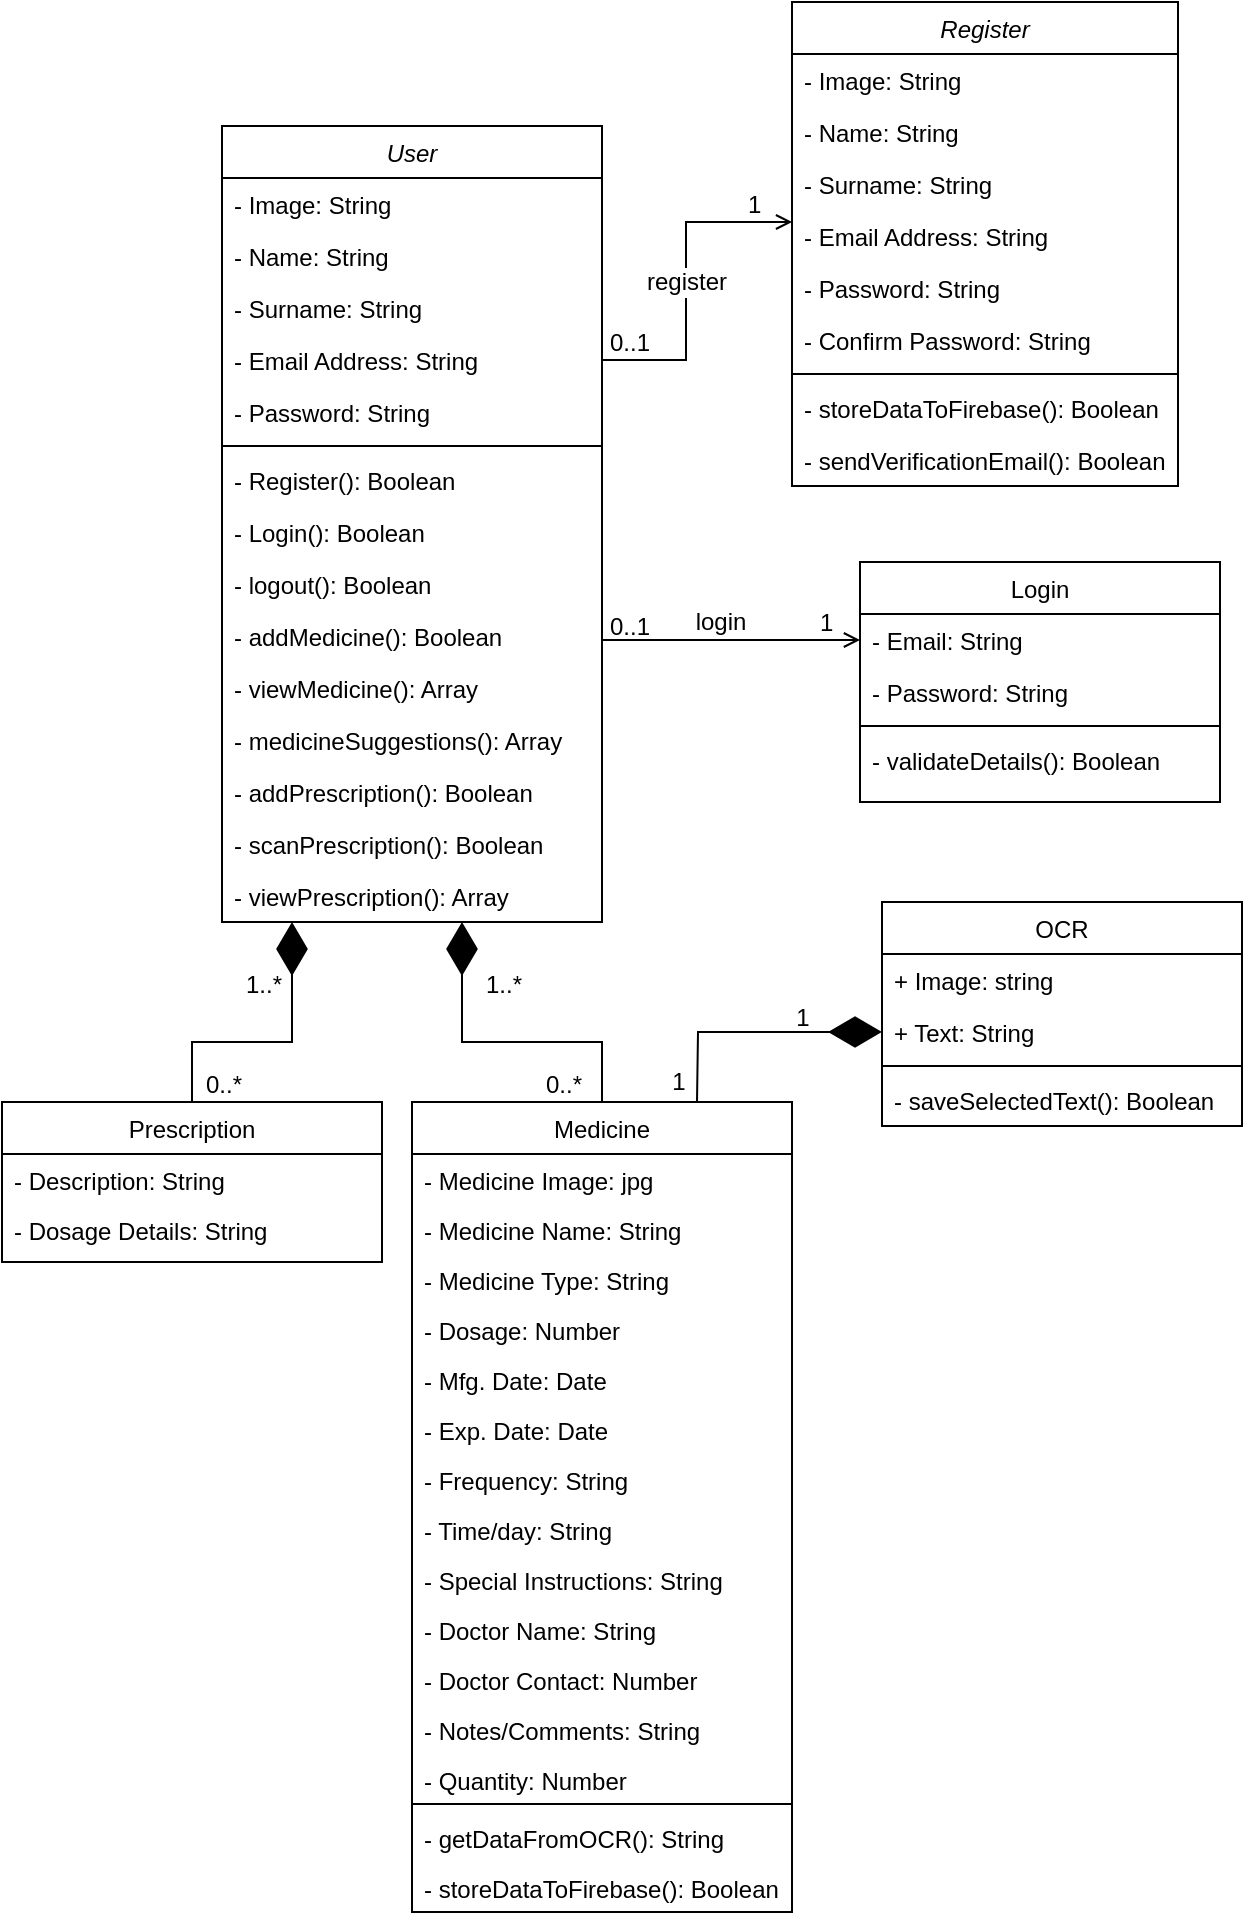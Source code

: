 <mxfile version="22.0.6" type="github">
  <diagram id="C5RBs43oDa-KdzZeNtuy" name="Page-1">
    <mxGraphModel dx="1707" dy="1615" grid="1" gridSize="10" guides="1" tooltips="1" connect="1" arrows="1" fold="1" page="1" pageScale="1" pageWidth="827" pageHeight="1169" math="0" shadow="0">
      <root>
        <mxCell id="WIyWlLk6GJQsqaUBKTNV-0" />
        <mxCell id="WIyWlLk6GJQsqaUBKTNV-1" parent="WIyWlLk6GJQsqaUBKTNV-0" />
        <mxCell id="zkfFHV4jXpPFQw0GAbJ--0" value="User" style="swimlane;fontStyle=2;align=center;verticalAlign=top;childLayout=stackLayout;horizontal=1;startSize=26;horizontalStack=0;resizeParent=1;resizeLast=0;collapsible=1;marginBottom=0;rounded=0;shadow=0;strokeWidth=1;" parent="WIyWlLk6GJQsqaUBKTNV-1" vertex="1">
          <mxGeometry x="80" y="-508" width="190" height="398" as="geometry">
            <mxRectangle x="230" y="140" width="160" height="26" as="alternateBounds" />
          </mxGeometry>
        </mxCell>
        <mxCell id="zkfFHV4jXpPFQw0GAbJ--1" value="- Image: String" style="text;align=left;verticalAlign=top;spacingLeft=4;spacingRight=4;overflow=hidden;rotatable=0;points=[[0,0.5],[1,0.5]];portConstraint=eastwest;" parent="zkfFHV4jXpPFQw0GAbJ--0" vertex="1">
          <mxGeometry y="26" width="190" height="26" as="geometry" />
        </mxCell>
        <mxCell id="o4Rcnv4ikrtxwTk4Mw7k-0" value="- Name: String" style="text;align=left;verticalAlign=top;spacingLeft=4;spacingRight=4;overflow=hidden;rotatable=0;points=[[0,0.5],[1,0.5]];portConstraint=eastwest;" vertex="1" parent="zkfFHV4jXpPFQw0GAbJ--0">
          <mxGeometry y="52" width="190" height="26" as="geometry" />
        </mxCell>
        <mxCell id="zkfFHV4jXpPFQw0GAbJ--2" value="- Surname: String" style="text;align=left;verticalAlign=top;spacingLeft=4;spacingRight=4;overflow=hidden;rotatable=0;points=[[0,0.5],[1,0.5]];portConstraint=eastwest;rounded=0;shadow=0;html=0;" parent="zkfFHV4jXpPFQw0GAbJ--0" vertex="1">
          <mxGeometry y="78" width="190" height="26" as="geometry" />
        </mxCell>
        <mxCell id="zkfFHV4jXpPFQw0GAbJ--3" value="- Email Address: String" style="text;align=left;verticalAlign=top;spacingLeft=4;spacingRight=4;overflow=hidden;rotatable=0;points=[[0,0.5],[1,0.5]];portConstraint=eastwest;rounded=0;shadow=0;html=0;" parent="zkfFHV4jXpPFQw0GAbJ--0" vertex="1">
          <mxGeometry y="104" width="190" height="26" as="geometry" />
        </mxCell>
        <mxCell id="VuXMi50tS37v2kmILsje-2" value="- Password: String" style="text;align=left;verticalAlign=top;spacingLeft=4;spacingRight=4;overflow=hidden;rotatable=0;points=[[0,0.5],[1,0.5]];portConstraint=eastwest;rounded=0;shadow=0;html=0;" parent="zkfFHV4jXpPFQw0GAbJ--0" vertex="1">
          <mxGeometry y="130" width="190" height="26" as="geometry" />
        </mxCell>
        <mxCell id="zkfFHV4jXpPFQw0GAbJ--4" value="" style="line;html=1;strokeWidth=1;align=left;verticalAlign=middle;spacingTop=-1;spacingLeft=3;spacingRight=3;rotatable=0;labelPosition=right;points=[];portConstraint=eastwest;" parent="zkfFHV4jXpPFQw0GAbJ--0" vertex="1">
          <mxGeometry y="156" width="190" height="8" as="geometry" />
        </mxCell>
        <mxCell id="zkfFHV4jXpPFQw0GAbJ--5" value="- Register(): Boolean" style="text;align=left;verticalAlign=top;spacingLeft=4;spacingRight=4;overflow=hidden;rotatable=0;points=[[0,0.5],[1,0.5]];portConstraint=eastwest;" parent="zkfFHV4jXpPFQw0GAbJ--0" vertex="1">
          <mxGeometry y="164" width="190" height="26" as="geometry" />
        </mxCell>
        <mxCell id="VuXMi50tS37v2kmILsje-4" value="- Login(): Boolean" style="text;align=left;verticalAlign=top;spacingLeft=4;spacingRight=4;overflow=hidden;rotatable=0;points=[[0,0.5],[1,0.5]];portConstraint=eastwest;" parent="zkfFHV4jXpPFQw0GAbJ--0" vertex="1">
          <mxGeometry y="190" width="190" height="26" as="geometry" />
        </mxCell>
        <mxCell id="VuXMi50tS37v2kmILsje-28" value="- logout(): Boolean" style="text;align=left;verticalAlign=top;spacingLeft=4;spacingRight=4;overflow=hidden;rotatable=0;points=[[0,0.5],[1,0.5]];portConstraint=eastwest;" parent="zkfFHV4jXpPFQw0GAbJ--0" vertex="1">
          <mxGeometry y="216" width="190" height="26" as="geometry" />
        </mxCell>
        <mxCell id="o4Rcnv4ikrtxwTk4Mw7k-19" value="- addMedicine(): Boolean" style="text;align=left;verticalAlign=top;spacingLeft=4;spacingRight=4;overflow=hidden;rotatable=0;points=[[0,0.5],[1,0.5]];portConstraint=eastwest;" vertex="1" parent="zkfFHV4jXpPFQw0GAbJ--0">
          <mxGeometry y="242" width="190" height="26" as="geometry" />
        </mxCell>
        <mxCell id="o4Rcnv4ikrtxwTk4Mw7k-20" value="- viewMedicine(): Array" style="text;align=left;verticalAlign=top;spacingLeft=4;spacingRight=4;overflow=hidden;rotatable=0;points=[[0,0.5],[1,0.5]];portConstraint=eastwest;" vertex="1" parent="zkfFHV4jXpPFQw0GAbJ--0">
          <mxGeometry y="268" width="190" height="26" as="geometry" />
        </mxCell>
        <mxCell id="o4Rcnv4ikrtxwTk4Mw7k-21" value="- medicineSuggestions(): Array" style="text;align=left;verticalAlign=top;spacingLeft=4;spacingRight=4;overflow=hidden;rotatable=0;points=[[0,0.5],[1,0.5]];portConstraint=eastwest;" vertex="1" parent="zkfFHV4jXpPFQw0GAbJ--0">
          <mxGeometry y="294" width="190" height="26" as="geometry" />
        </mxCell>
        <mxCell id="o4Rcnv4ikrtxwTk4Mw7k-23" value="- addPrescription(): Boolean" style="text;align=left;verticalAlign=top;spacingLeft=4;spacingRight=4;overflow=hidden;rotatable=0;points=[[0,0.5],[1,0.5]];portConstraint=eastwest;" vertex="1" parent="zkfFHV4jXpPFQw0GAbJ--0">
          <mxGeometry y="320" width="190" height="26" as="geometry" />
        </mxCell>
        <mxCell id="o4Rcnv4ikrtxwTk4Mw7k-24" value="- scanPrescription(): Boolean" style="text;align=left;verticalAlign=top;spacingLeft=4;spacingRight=4;overflow=hidden;rotatable=0;points=[[0,0.5],[1,0.5]];portConstraint=eastwest;" vertex="1" parent="zkfFHV4jXpPFQw0GAbJ--0">
          <mxGeometry y="346" width="190" height="26" as="geometry" />
        </mxCell>
        <mxCell id="o4Rcnv4ikrtxwTk4Mw7k-26" value="- viewPrescription(): Array" style="text;align=left;verticalAlign=top;spacingLeft=4;spacingRight=4;overflow=hidden;rotatable=0;points=[[0,0.5],[1,0.5]];portConstraint=eastwest;" vertex="1" parent="zkfFHV4jXpPFQw0GAbJ--0">
          <mxGeometry y="372" width="190" height="26" as="geometry" />
        </mxCell>
        <mxCell id="zkfFHV4jXpPFQw0GAbJ--17" value="Medicine" style="swimlane;fontStyle=0;align=center;verticalAlign=top;childLayout=stackLayout;horizontal=1;startSize=26;horizontalStack=0;resizeParent=1;resizeLast=0;collapsible=1;marginBottom=0;rounded=0;shadow=0;strokeWidth=1;" parent="WIyWlLk6GJQsqaUBKTNV-1" vertex="1">
          <mxGeometry x="175" y="-20" width="190" height="405" as="geometry">
            <mxRectangle x="550" y="140" width="160" height="26" as="alternateBounds" />
          </mxGeometry>
        </mxCell>
        <mxCell id="zkfFHV4jXpPFQw0GAbJ--18" value="- Medicine Image: jpg" style="text;align=left;verticalAlign=top;spacingLeft=4;spacingRight=4;overflow=hidden;rotatable=0;points=[[0,0.5],[1,0.5]];portConstraint=eastwest;" parent="zkfFHV4jXpPFQw0GAbJ--17" vertex="1">
          <mxGeometry y="26" width="190" height="25" as="geometry" />
        </mxCell>
        <mxCell id="o4Rcnv4ikrtxwTk4Mw7k-27" value="- Medicine Name: String" style="text;align=left;verticalAlign=top;spacingLeft=4;spacingRight=4;overflow=hidden;rotatable=0;points=[[0,0.5],[1,0.5]];portConstraint=eastwest;" vertex="1" parent="zkfFHV4jXpPFQw0GAbJ--17">
          <mxGeometry y="51" width="190" height="25" as="geometry" />
        </mxCell>
        <mxCell id="o4Rcnv4ikrtxwTk4Mw7k-31" value="- Medicine Type: String" style="text;align=left;verticalAlign=top;spacingLeft=4;spacingRight=4;overflow=hidden;rotatable=0;points=[[0,0.5],[1,0.5]];portConstraint=eastwest;" vertex="1" parent="zkfFHV4jXpPFQw0GAbJ--17">
          <mxGeometry y="76" width="190" height="25" as="geometry" />
        </mxCell>
        <mxCell id="o4Rcnv4ikrtxwTk4Mw7k-32" value="- Dosage: Number" style="text;align=left;verticalAlign=top;spacingLeft=4;spacingRight=4;overflow=hidden;rotatable=0;points=[[0,0.5],[1,0.5]];portConstraint=eastwest;" vertex="1" parent="zkfFHV4jXpPFQw0GAbJ--17">
          <mxGeometry y="101" width="190" height="25" as="geometry" />
        </mxCell>
        <mxCell id="zkfFHV4jXpPFQw0GAbJ--19" value="- Mfg. Date: Date" style="text;align=left;verticalAlign=top;spacingLeft=4;spacingRight=4;overflow=hidden;rotatable=0;points=[[0,0.5],[1,0.5]];portConstraint=eastwest;rounded=0;shadow=0;html=0;" parent="zkfFHV4jXpPFQw0GAbJ--17" vertex="1">
          <mxGeometry y="126" width="190" height="25" as="geometry" />
        </mxCell>
        <mxCell id="o4Rcnv4ikrtxwTk4Mw7k-30" value="- Exp. Date: Date" style="text;align=left;verticalAlign=top;spacingLeft=4;spacingRight=4;overflow=hidden;rotatable=0;points=[[0,0.5],[1,0.5]];portConstraint=eastwest;rounded=0;shadow=0;html=0;" vertex="1" parent="zkfFHV4jXpPFQw0GAbJ--17">
          <mxGeometry y="151" width="190" height="25" as="geometry" />
        </mxCell>
        <mxCell id="o4Rcnv4ikrtxwTk4Mw7k-34" value="- Frequency: String" style="text;align=left;verticalAlign=top;spacingLeft=4;spacingRight=4;overflow=hidden;rotatable=0;points=[[0,0.5],[1,0.5]];portConstraint=eastwest;rounded=0;shadow=0;html=0;" vertex="1" parent="zkfFHV4jXpPFQw0GAbJ--17">
          <mxGeometry y="176" width="190" height="25" as="geometry" />
        </mxCell>
        <mxCell id="o4Rcnv4ikrtxwTk4Mw7k-35" value="- Time/day: String" style="text;align=left;verticalAlign=top;spacingLeft=4;spacingRight=4;overflow=hidden;rotatable=0;points=[[0,0.5],[1,0.5]];portConstraint=eastwest;rounded=0;shadow=0;html=0;" vertex="1" parent="zkfFHV4jXpPFQw0GAbJ--17">
          <mxGeometry y="201" width="190" height="25" as="geometry" />
        </mxCell>
        <mxCell id="o4Rcnv4ikrtxwTk4Mw7k-36" value="- Special Instructions: String" style="text;align=left;verticalAlign=top;spacingLeft=4;spacingRight=4;overflow=hidden;rotatable=0;points=[[0,0.5],[1,0.5]];portConstraint=eastwest;rounded=0;shadow=0;html=0;" vertex="1" parent="zkfFHV4jXpPFQw0GAbJ--17">
          <mxGeometry y="226" width="190" height="25" as="geometry" />
        </mxCell>
        <mxCell id="o4Rcnv4ikrtxwTk4Mw7k-37" value="- Doctor Name: String" style="text;align=left;verticalAlign=top;spacingLeft=4;spacingRight=4;overflow=hidden;rotatable=0;points=[[0,0.5],[1,0.5]];portConstraint=eastwest;rounded=0;shadow=0;html=0;" vertex="1" parent="zkfFHV4jXpPFQw0GAbJ--17">
          <mxGeometry y="251" width="190" height="25" as="geometry" />
        </mxCell>
        <mxCell id="o4Rcnv4ikrtxwTk4Mw7k-38" value="- Doctor Contact: Number" style="text;align=left;verticalAlign=top;spacingLeft=4;spacingRight=4;overflow=hidden;rotatable=0;points=[[0,0.5],[1,0.5]];portConstraint=eastwest;rounded=0;shadow=0;html=0;" vertex="1" parent="zkfFHV4jXpPFQw0GAbJ--17">
          <mxGeometry y="276" width="190" height="25" as="geometry" />
        </mxCell>
        <mxCell id="o4Rcnv4ikrtxwTk4Mw7k-39" value="- Notes/Comments: String" style="text;align=left;verticalAlign=top;spacingLeft=4;spacingRight=4;overflow=hidden;rotatable=0;points=[[0,0.5],[1,0.5]];portConstraint=eastwest;rounded=0;shadow=0;html=0;" vertex="1" parent="zkfFHV4jXpPFQw0GAbJ--17">
          <mxGeometry y="301" width="190" height="25" as="geometry" />
        </mxCell>
        <mxCell id="zkfFHV4jXpPFQw0GAbJ--20" value="- Quantity: Number" style="text;align=left;verticalAlign=top;spacingLeft=4;spacingRight=4;overflow=hidden;rotatable=0;points=[[0,0.5],[1,0.5]];portConstraint=eastwest;rounded=0;shadow=0;html=0;" parent="zkfFHV4jXpPFQw0GAbJ--17" vertex="1">
          <mxGeometry y="326" width="190" height="21" as="geometry" />
        </mxCell>
        <mxCell id="o4Rcnv4ikrtxwTk4Mw7k-40" value="" style="line;html=1;strokeWidth=1;align=left;verticalAlign=middle;spacingTop=-1;spacingLeft=3;spacingRight=3;rotatable=0;labelPosition=right;points=[];portConstraint=eastwest;" vertex="1" parent="zkfFHV4jXpPFQw0GAbJ--17">
          <mxGeometry y="347" width="190" height="8" as="geometry" />
        </mxCell>
        <mxCell id="o4Rcnv4ikrtxwTk4Mw7k-61" value="- getDataFromOCR(): String" style="text;align=left;verticalAlign=top;spacingLeft=4;spacingRight=4;overflow=hidden;rotatable=0;points=[[0,0.5],[1,0.5]];portConstraint=eastwest;rounded=0;shadow=0;html=0;" vertex="1" parent="zkfFHV4jXpPFQw0GAbJ--17">
          <mxGeometry y="355" width="190" height="25" as="geometry" />
        </mxCell>
        <mxCell id="o4Rcnv4ikrtxwTk4Mw7k-62" value="- storeDataToFirebase(): Boolean" style="text;align=left;verticalAlign=top;spacingLeft=4;spacingRight=4;overflow=hidden;rotatable=0;points=[[0,0.5],[1,0.5]];portConstraint=eastwest;rounded=0;shadow=0;html=0;" vertex="1" parent="zkfFHV4jXpPFQw0GAbJ--17">
          <mxGeometry y="380" width="190" height="25" as="geometry" />
        </mxCell>
        <mxCell id="VuXMi50tS37v2kmILsje-6" value="Prescription" style="swimlane;fontStyle=0;align=center;verticalAlign=top;childLayout=stackLayout;horizontal=1;startSize=26;horizontalStack=0;resizeParent=1;resizeLast=0;collapsible=1;marginBottom=0;rounded=0;shadow=0;strokeWidth=1;" parent="WIyWlLk6GJQsqaUBKTNV-1" vertex="1">
          <mxGeometry x="-30" y="-20" width="190" height="80" as="geometry">
            <mxRectangle x="550" y="140" width="160" height="26" as="alternateBounds" />
          </mxGeometry>
        </mxCell>
        <mxCell id="VuXMi50tS37v2kmILsje-7" value="- Description: String" style="text;align=left;verticalAlign=top;spacingLeft=4;spacingRight=4;overflow=hidden;rotatable=0;points=[[0,0.5],[1,0.5]];portConstraint=eastwest;" parent="VuXMi50tS37v2kmILsje-6" vertex="1">
          <mxGeometry y="26" width="190" height="25" as="geometry" />
        </mxCell>
        <mxCell id="VuXMi50tS37v2kmILsje-8" value="- Dosage Details: String" style="text;align=left;verticalAlign=top;spacingLeft=4;spacingRight=4;overflow=hidden;rotatable=0;points=[[0,0.5],[1,0.5]];portConstraint=eastwest;rounded=0;shadow=0;html=0;" parent="VuXMi50tS37v2kmILsje-6" vertex="1">
          <mxGeometry y="51" width="190" height="25" as="geometry" />
        </mxCell>
        <mxCell id="VuXMi50tS37v2kmILsje-19" value="1..*" style="resizable=0;align=left;verticalAlign=bottom;labelBackgroundColor=none;fontSize=12;direction=south;" parent="WIyWlLk6GJQsqaUBKTNV-1" connectable="0" vertex="1">
          <mxGeometry x="210" y="-70" as="geometry" />
        </mxCell>
        <mxCell id="VuXMi50tS37v2kmILsje-21" value="0..*" style="resizable=0;align=left;verticalAlign=bottom;labelBackgroundColor=none;fontSize=12;" parent="WIyWlLk6GJQsqaUBKTNV-1" connectable="0" vertex="1">
          <mxGeometry x="70" y="-20" as="geometry" />
        </mxCell>
        <mxCell id="mE6UJYv_CZvFH5wL21DU-1" value="" style="endArrow=open;shadow=0;strokeWidth=1;rounded=0;endFill=1;edgeStyle=elbowEdgeStyle;elbow=vertical;entryX=0;entryY=0.5;entryDx=0;entryDy=0;" parent="WIyWlLk6GJQsqaUBKTNV-1" edge="1" target="mE6UJYv_CZvFH5wL21DU-7">
          <mxGeometry x="0.5" y="41" relative="1" as="geometry">
            <mxPoint x="270" y="-251" as="sourcePoint" />
            <mxPoint x="390" y="-252" as="targetPoint" />
            <mxPoint x="-40" y="32" as="offset" />
          </mxGeometry>
        </mxCell>
        <mxCell id="mE6UJYv_CZvFH5wL21DU-2" value="0..1" style="resizable=0;align=left;verticalAlign=bottom;labelBackgroundColor=none;fontSize=12;" parent="mE6UJYv_CZvFH5wL21DU-1" connectable="0" vertex="1">
          <mxGeometry x="-1" relative="1" as="geometry">
            <mxPoint x="2" y="2" as="offset" />
          </mxGeometry>
        </mxCell>
        <mxCell id="mE6UJYv_CZvFH5wL21DU-3" value="login" style="text;html=1;resizable=0;points=[];;align=center;verticalAlign=middle;labelBackgroundColor=none;rounded=0;shadow=0;strokeWidth=1;fontSize=12;" parent="mE6UJYv_CZvFH5wL21DU-1" vertex="1" connectable="0">
          <mxGeometry x="0.5" y="49" relative="1" as="geometry">
            <mxPoint x="-38" y="40" as="offset" />
          </mxGeometry>
        </mxCell>
        <mxCell id="mE6UJYv_CZvFH5wL21DU-4" value="1" style="resizable=0;align=left;verticalAlign=bottom;labelBackgroundColor=none;fontSize=12;" parent="WIyWlLk6GJQsqaUBKTNV-1" connectable="0" vertex="1">
          <mxGeometry x="377" y="-251" as="geometry" />
        </mxCell>
        <mxCell id="mE6UJYv_CZvFH5wL21DU-5" value="Login" style="swimlane;fontStyle=0;align=center;verticalAlign=top;childLayout=stackLayout;horizontal=1;startSize=26;horizontalStack=0;resizeParent=1;resizeLast=0;collapsible=1;marginBottom=0;rounded=0;shadow=0;strokeWidth=1;" parent="WIyWlLk6GJQsqaUBKTNV-1" vertex="1">
          <mxGeometry x="399" y="-290" width="180" height="120" as="geometry">
            <mxRectangle x="510" y="80" width="160" height="26" as="alternateBounds" />
          </mxGeometry>
        </mxCell>
        <mxCell id="mE6UJYv_CZvFH5wL21DU-7" value="- Email: String" style="text;align=left;verticalAlign=top;spacingLeft=4;spacingRight=4;overflow=hidden;rotatable=0;points=[[0,0.5],[1,0.5]];portConstraint=eastwest;rounded=0;shadow=0;html=0;" parent="mE6UJYv_CZvFH5wL21DU-5" vertex="1">
          <mxGeometry y="26" width="180" height="26" as="geometry" />
        </mxCell>
        <mxCell id="mE6UJYv_CZvFH5wL21DU-10" value="- Password: String" style="text;align=left;verticalAlign=top;spacingLeft=4;spacingRight=4;overflow=hidden;rotatable=0;points=[[0,0.5],[1,0.5]];portConstraint=eastwest;rounded=0;shadow=0;html=0;" parent="mE6UJYv_CZvFH5wL21DU-5" vertex="1">
          <mxGeometry y="52" width="180" height="26" as="geometry" />
        </mxCell>
        <mxCell id="mE6UJYv_CZvFH5wL21DU-11" value="" style="line;html=1;strokeWidth=1;align=left;verticalAlign=middle;spacingTop=-1;spacingLeft=3;spacingRight=3;rotatable=0;labelPosition=right;points=[];portConstraint=eastwest;" parent="mE6UJYv_CZvFH5wL21DU-5" vertex="1">
          <mxGeometry y="78" width="180" height="8" as="geometry" />
        </mxCell>
        <mxCell id="mE6UJYv_CZvFH5wL21DU-14" value="- validateDetails(): Boolean" style="text;align=left;verticalAlign=top;spacingLeft=4;spacingRight=4;overflow=hidden;rotatable=0;points=[[0,0.5],[1,0.5]];portConstraint=eastwest;" parent="mE6UJYv_CZvFH5wL21DU-5" vertex="1">
          <mxGeometry y="86" width="180" height="26" as="geometry" />
        </mxCell>
        <mxCell id="o4Rcnv4ikrtxwTk4Mw7k-5" value="1..*" style="resizable=0;align=left;verticalAlign=bottom;labelBackgroundColor=none;fontSize=12;" connectable="0" vertex="1" parent="WIyWlLk6GJQsqaUBKTNV-1">
          <mxGeometry x="90" y="-70" as="geometry" />
        </mxCell>
        <mxCell id="o4Rcnv4ikrtxwTk4Mw7k-6" value="0..*" style="resizable=0;align=left;verticalAlign=bottom;labelBackgroundColor=none;fontSize=12;" connectable="0" vertex="1" parent="WIyWlLk6GJQsqaUBKTNV-1">
          <mxGeometry x="240" y="-20" as="geometry" />
        </mxCell>
        <mxCell id="o4Rcnv4ikrtxwTk4Mw7k-7" value="Register" style="swimlane;fontStyle=2;align=center;verticalAlign=top;childLayout=stackLayout;horizontal=1;startSize=26;horizontalStack=0;resizeParent=1;resizeLast=0;collapsible=1;marginBottom=0;rounded=0;shadow=0;strokeWidth=1;" vertex="1" parent="WIyWlLk6GJQsqaUBKTNV-1">
          <mxGeometry x="365" y="-570" width="193" height="242" as="geometry">
            <mxRectangle x="230" y="140" width="160" height="26" as="alternateBounds" />
          </mxGeometry>
        </mxCell>
        <mxCell id="o4Rcnv4ikrtxwTk4Mw7k-8" value="- Image: String" style="text;align=left;verticalAlign=top;spacingLeft=4;spacingRight=4;overflow=hidden;rotatable=0;points=[[0,0.5],[1,0.5]];portConstraint=eastwest;" vertex="1" parent="o4Rcnv4ikrtxwTk4Mw7k-7">
          <mxGeometry y="26" width="193" height="26" as="geometry" />
        </mxCell>
        <mxCell id="o4Rcnv4ikrtxwTk4Mw7k-9" value="- Name: String" style="text;align=left;verticalAlign=top;spacingLeft=4;spacingRight=4;overflow=hidden;rotatable=0;points=[[0,0.5],[1,0.5]];portConstraint=eastwest;" vertex="1" parent="o4Rcnv4ikrtxwTk4Mw7k-7">
          <mxGeometry y="52" width="193" height="26" as="geometry" />
        </mxCell>
        <mxCell id="o4Rcnv4ikrtxwTk4Mw7k-10" value="- Surname: String" style="text;align=left;verticalAlign=top;spacingLeft=4;spacingRight=4;overflow=hidden;rotatable=0;points=[[0,0.5],[1,0.5]];portConstraint=eastwest;rounded=0;shadow=0;html=0;" vertex="1" parent="o4Rcnv4ikrtxwTk4Mw7k-7">
          <mxGeometry y="78" width="193" height="26" as="geometry" />
        </mxCell>
        <mxCell id="o4Rcnv4ikrtxwTk4Mw7k-11" value="- Email Address: String" style="text;align=left;verticalAlign=top;spacingLeft=4;spacingRight=4;overflow=hidden;rotatable=0;points=[[0,0.5],[1,0.5]];portConstraint=eastwest;rounded=0;shadow=0;html=0;" vertex="1" parent="o4Rcnv4ikrtxwTk4Mw7k-7">
          <mxGeometry y="104" width="193" height="26" as="geometry" />
        </mxCell>
        <mxCell id="o4Rcnv4ikrtxwTk4Mw7k-12" value="- Password: String" style="text;align=left;verticalAlign=top;spacingLeft=4;spacingRight=4;overflow=hidden;rotatable=0;points=[[0,0.5],[1,0.5]];portConstraint=eastwest;rounded=0;shadow=0;html=0;" vertex="1" parent="o4Rcnv4ikrtxwTk4Mw7k-7">
          <mxGeometry y="130" width="193" height="26" as="geometry" />
        </mxCell>
        <mxCell id="o4Rcnv4ikrtxwTk4Mw7k-13" value="- Confirm Password: String" style="text;align=left;verticalAlign=top;spacingLeft=4;spacingRight=4;overflow=hidden;rotatable=0;points=[[0,0.5],[1,0.5]];portConstraint=eastwest;rounded=0;shadow=0;html=0;" vertex="1" parent="o4Rcnv4ikrtxwTk4Mw7k-7">
          <mxGeometry y="156" width="193" height="26" as="geometry" />
        </mxCell>
        <mxCell id="o4Rcnv4ikrtxwTk4Mw7k-14" value="" style="line;html=1;strokeWidth=1;align=left;verticalAlign=middle;spacingTop=-1;spacingLeft=3;spacingRight=3;rotatable=0;labelPosition=right;points=[];portConstraint=eastwest;" vertex="1" parent="o4Rcnv4ikrtxwTk4Mw7k-7">
          <mxGeometry y="182" width="193" height="8" as="geometry" />
        </mxCell>
        <mxCell id="o4Rcnv4ikrtxwTk4Mw7k-15" value="- storeDataToFirebase(): Boolean" style="text;align=left;verticalAlign=top;spacingLeft=4;spacingRight=4;overflow=hidden;rotatable=0;points=[[0,0.5],[1,0.5]];portConstraint=eastwest;" vertex="1" parent="o4Rcnv4ikrtxwTk4Mw7k-7">
          <mxGeometry y="190" width="193" height="26" as="geometry" />
        </mxCell>
        <mxCell id="o4Rcnv4ikrtxwTk4Mw7k-69" value="- sendVerificationEmail(): Boolean" style="text;align=left;verticalAlign=top;spacingLeft=4;spacingRight=4;overflow=hidden;rotatable=0;points=[[0,0.5],[1,0.5]];portConstraint=eastwest;" vertex="1" parent="o4Rcnv4ikrtxwTk4Mw7k-7">
          <mxGeometry y="216" width="193" height="26" as="geometry" />
        </mxCell>
        <mxCell id="o4Rcnv4ikrtxwTk4Mw7k-28" value="" style="endArrow=diamondThin;endFill=1;endSize=24;html=1;rounded=0;exitX=0.5;exitY=0;exitDx=0;exitDy=0;" edge="1" parent="WIyWlLk6GJQsqaUBKTNV-1" source="zkfFHV4jXpPFQw0GAbJ--17">
          <mxGeometry width="160" relative="1" as="geometry">
            <mxPoint x="250" y="-30" as="sourcePoint" />
            <mxPoint x="200" y="-110" as="targetPoint" />
            <Array as="points">
              <mxPoint x="270" y="-50" />
              <mxPoint x="200" y="-50" />
            </Array>
          </mxGeometry>
        </mxCell>
        <mxCell id="o4Rcnv4ikrtxwTk4Mw7k-29" value="" style="endArrow=diamondThin;endFill=1;endSize=24;html=1;rounded=0;exitX=0.5;exitY=0;exitDx=0;exitDy=0;" edge="1" parent="WIyWlLk6GJQsqaUBKTNV-1" source="VuXMi50tS37v2kmILsje-6">
          <mxGeometry width="160" relative="1" as="geometry">
            <mxPoint x="185" y="19" as="sourcePoint" />
            <mxPoint x="115" y="-110" as="targetPoint" />
            <Array as="points">
              <mxPoint x="65" y="-50" />
              <mxPoint x="115" y="-50" />
            </Array>
          </mxGeometry>
        </mxCell>
        <mxCell id="o4Rcnv4ikrtxwTk4Mw7k-64" value="OCR" style="swimlane;fontStyle=0;align=center;verticalAlign=top;childLayout=stackLayout;horizontal=1;startSize=26;horizontalStack=0;resizeParent=1;resizeLast=0;collapsible=1;marginBottom=0;rounded=0;shadow=0;strokeWidth=1;" vertex="1" parent="WIyWlLk6GJQsqaUBKTNV-1">
          <mxGeometry x="410" y="-120" width="180" height="112" as="geometry">
            <mxRectangle x="510" y="80" width="160" height="26" as="alternateBounds" />
          </mxGeometry>
        </mxCell>
        <mxCell id="o4Rcnv4ikrtxwTk4Mw7k-65" value="+ Image: string" style="text;align=left;verticalAlign=top;spacingLeft=4;spacingRight=4;overflow=hidden;rotatable=0;points=[[0,0.5],[1,0.5]];portConstraint=eastwest;rounded=0;shadow=0;html=0;" vertex="1" parent="o4Rcnv4ikrtxwTk4Mw7k-64">
          <mxGeometry y="26" width="180" height="26" as="geometry" />
        </mxCell>
        <mxCell id="o4Rcnv4ikrtxwTk4Mw7k-70" value="+ Text: String" style="text;align=left;verticalAlign=top;spacingLeft=4;spacingRight=4;overflow=hidden;rotatable=0;points=[[0,0.5],[1,0.5]];portConstraint=eastwest;rounded=0;shadow=0;html=0;" vertex="1" parent="o4Rcnv4ikrtxwTk4Mw7k-64">
          <mxGeometry y="52" width="180" height="26" as="geometry" />
        </mxCell>
        <mxCell id="o4Rcnv4ikrtxwTk4Mw7k-67" value="" style="line;html=1;strokeWidth=1;align=left;verticalAlign=middle;spacingTop=-1;spacingLeft=3;spacingRight=3;rotatable=0;labelPosition=right;points=[];portConstraint=eastwest;" vertex="1" parent="o4Rcnv4ikrtxwTk4Mw7k-64">
          <mxGeometry y="78" width="180" height="8" as="geometry" />
        </mxCell>
        <mxCell id="o4Rcnv4ikrtxwTk4Mw7k-68" value="- saveSelectedText(): Boolean" style="text;align=left;verticalAlign=top;spacingLeft=4;spacingRight=4;overflow=hidden;rotatable=0;points=[[0,0.5],[1,0.5]];portConstraint=eastwest;" vertex="1" parent="o4Rcnv4ikrtxwTk4Mw7k-64">
          <mxGeometry y="86" width="180" height="26" as="geometry" />
        </mxCell>
        <mxCell id="o4Rcnv4ikrtxwTk4Mw7k-75" value="" style="endArrow=open;shadow=0;strokeWidth=1;rounded=0;endFill=1;edgeStyle=elbowEdgeStyle;elbow=horizontal;entryX=-0.01;entryY=0.231;entryDx=0;entryDy=0;entryPerimeter=0;exitX=1;exitY=0.5;exitDx=0;exitDy=0;" edge="1" parent="WIyWlLk6GJQsqaUBKTNV-1" source="zkfFHV4jXpPFQw0GAbJ--3">
          <mxGeometry x="0.5" y="41" relative="1" as="geometry">
            <mxPoint x="282" y="-410" as="sourcePoint" />
            <mxPoint x="365.07" y="-459.994" as="targetPoint" />
            <mxPoint x="-40" y="32" as="offset" />
            <Array as="points">
              <mxPoint x="312" y="-460" />
            </Array>
          </mxGeometry>
        </mxCell>
        <mxCell id="o4Rcnv4ikrtxwTk4Mw7k-76" value="0..1" style="resizable=0;align=left;verticalAlign=bottom;labelBackgroundColor=none;fontSize=12;" connectable="0" vertex="1" parent="o4Rcnv4ikrtxwTk4Mw7k-75">
          <mxGeometry x="-1" relative="1" as="geometry">
            <mxPoint x="2" as="offset" />
          </mxGeometry>
        </mxCell>
        <mxCell id="o4Rcnv4ikrtxwTk4Mw7k-89" value="register" style="edgeLabel;html=1;align=center;verticalAlign=middle;resizable=0;points=[];fontSize=12;fontFamily=Helvetica;fontColor=default;" vertex="1" connectable="0" parent="o4Rcnv4ikrtxwTk4Mw7k-75">
          <mxGeometry x="0.17" relative="1" as="geometry">
            <mxPoint y="15" as="offset" />
          </mxGeometry>
        </mxCell>
        <mxCell id="o4Rcnv4ikrtxwTk4Mw7k-88" value="1" style="resizable=0;align=left;verticalAlign=bottom;labelBackgroundColor=none;fontSize=12;" connectable="0" vertex="1" parent="WIyWlLk6GJQsqaUBKTNV-1">
          <mxGeometry x="341" y="-460" as="geometry" />
        </mxCell>
        <mxCell id="o4Rcnv4ikrtxwTk4Mw7k-92" value="" style="endArrow=diamondThin;endFill=1;endSize=24;html=1;rounded=0;fontFamily=Helvetica;fontSize=12;fontColor=default;entryX=0;entryY=0.5;entryDx=0;entryDy=0;exitX=0.75;exitY=0;exitDx=0;exitDy=0;" edge="1" parent="WIyWlLk6GJQsqaUBKTNV-1" source="zkfFHV4jXpPFQw0GAbJ--17" target="o4Rcnv4ikrtxwTk4Mw7k-70">
          <mxGeometry width="160" relative="1" as="geometry">
            <mxPoint x="250" y="60" as="sourcePoint" />
            <mxPoint x="410" y="60" as="targetPoint" />
            <Array as="points">
              <mxPoint x="318" y="-55" />
            </Array>
          </mxGeometry>
        </mxCell>
        <mxCell id="o4Rcnv4ikrtxwTk4Mw7k-93" value="1" style="text;html=1;align=center;verticalAlign=middle;resizable=0;points=[];autosize=1;strokeColor=none;fillColor=none;fontSize=12;fontFamily=Helvetica;fontColor=default;" vertex="1" parent="WIyWlLk6GJQsqaUBKTNV-1">
          <mxGeometry x="293" y="-45" width="30" height="30" as="geometry" />
        </mxCell>
        <mxCell id="o4Rcnv4ikrtxwTk4Mw7k-97" value="1" style="text;html=1;align=center;verticalAlign=middle;resizable=0;points=[];autosize=1;strokeColor=none;fillColor=none;fontSize=12;fontFamily=Helvetica;fontColor=default;" vertex="1" parent="WIyWlLk6GJQsqaUBKTNV-1">
          <mxGeometry x="355" y="-77" width="30" height="30" as="geometry" />
        </mxCell>
      </root>
    </mxGraphModel>
  </diagram>
</mxfile>
